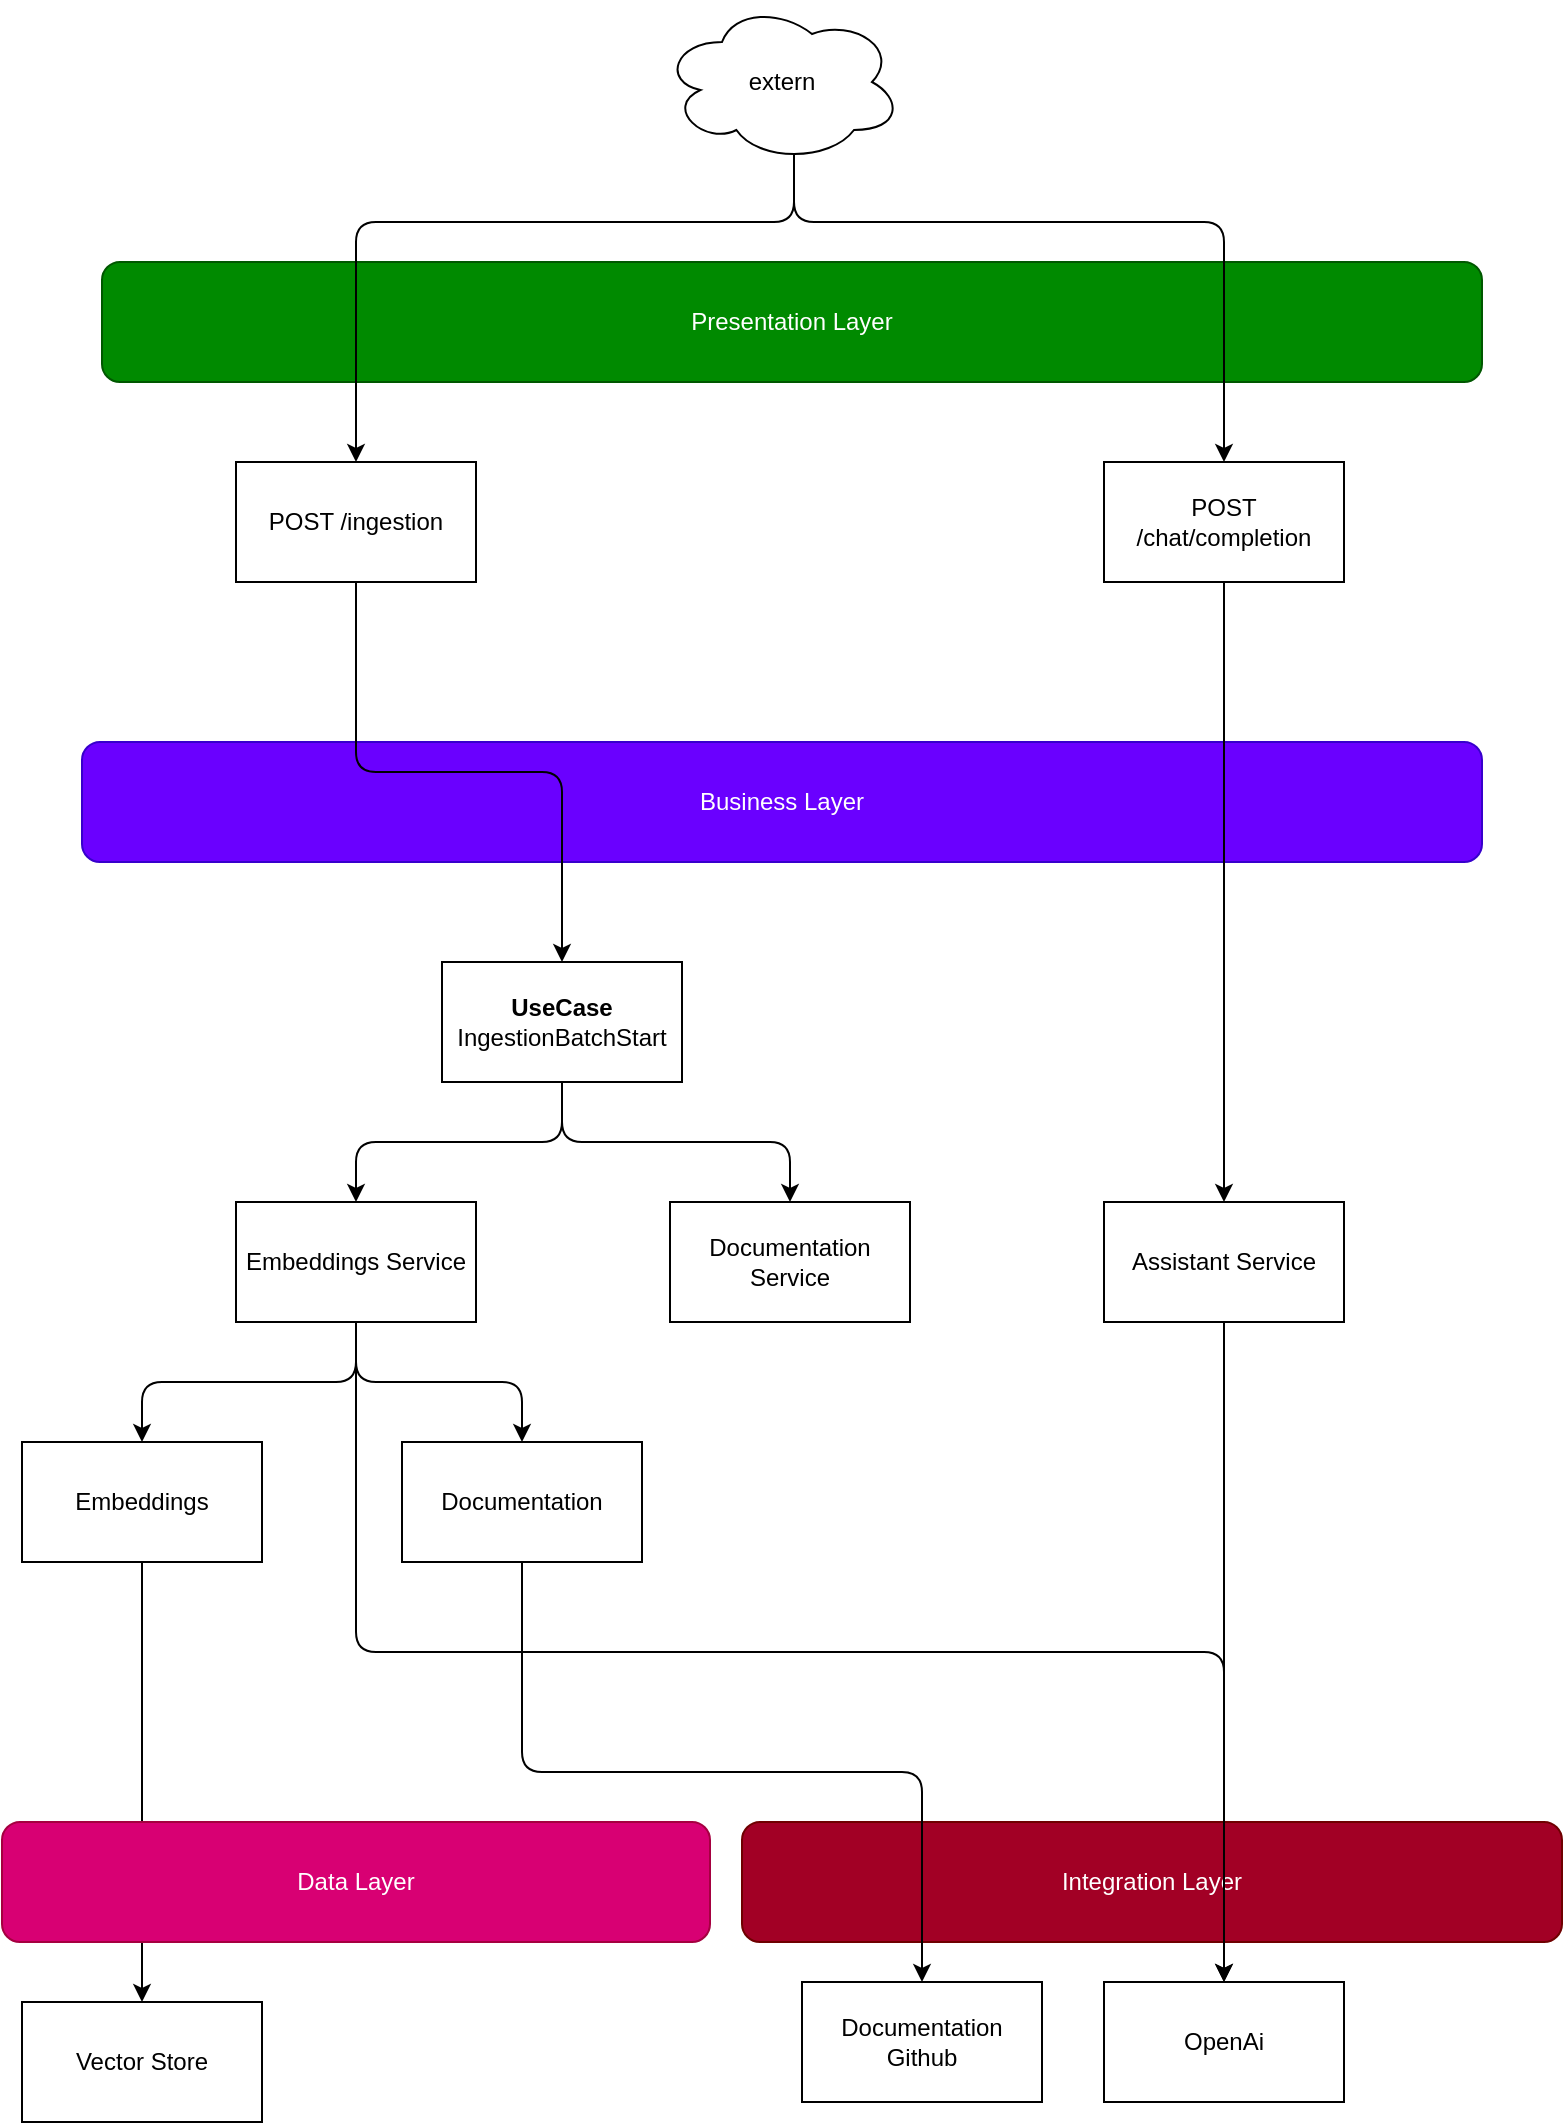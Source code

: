 <mxfile>
    <diagram id="NpHXHauq8hEOxeKpdhfb" name="Page-1">
        <mxGraphModel dx="1738" dy="925" grid="1" gridSize="10" guides="1" tooltips="1" connect="1" arrows="1" fold="1" page="1" pageScale="1" pageWidth="827" pageHeight="1169" math="0" shadow="0">
            <root>
                <mxCell id="0"/>
                <mxCell id="1" parent="0"/>
                <mxCell id="2" value="Presentation Layer" style="rounded=1;whiteSpace=wrap;html=1;fillColor=#008a00;fontColor=#ffffff;strokeColor=#005700;" vertex="1" parent="1">
                    <mxGeometry x="70" y="150" width="690" height="60" as="geometry"/>
                </mxCell>
                <mxCell id="3" value="Business Layer" style="rounded=1;whiteSpace=wrap;html=1;fillColor=#6a00ff;fontColor=#ffffff;strokeColor=#3700CC;" vertex="1" parent="1">
                    <mxGeometry x="60" y="390" width="700" height="60" as="geometry"/>
                </mxCell>
                <mxCell id="4" value="Integration Layer" style="rounded=1;whiteSpace=wrap;html=1;fillColor=#a20025;fontColor=#ffffff;strokeColor=#6F0000;" vertex="1" parent="1">
                    <mxGeometry x="390" y="930" width="410" height="60" as="geometry"/>
                </mxCell>
                <mxCell id="34" style="edgeStyle=orthogonalEdgeStyle;html=1;" edge="1" parent="1" source="5" target="7">
                    <mxGeometry relative="1" as="geometry"/>
                </mxCell>
                <mxCell id="5" value="POST /ingestion" style="rounded=0;whiteSpace=wrap;html=1;" vertex="1" parent="1">
                    <mxGeometry x="137" y="250" width="120" height="60" as="geometry"/>
                </mxCell>
                <mxCell id="57" style="edgeStyle=orthogonalEdgeStyle;html=1;exitX=0.55;exitY=0.95;exitDx=0;exitDy=0;exitPerimeter=0;entryX=0.5;entryY=0;entryDx=0;entryDy=0;" edge="1" parent="1" source="6" target="5">
                    <mxGeometry relative="1" as="geometry">
                        <Array as="points">
                            <mxPoint x="416" y="130"/>
                            <mxPoint x="197" y="130"/>
                        </Array>
                    </mxGeometry>
                </mxCell>
                <mxCell id="58" style="edgeStyle=orthogonalEdgeStyle;html=1;exitX=0.55;exitY=0.95;exitDx=0;exitDy=0;exitPerimeter=0;entryX=0.5;entryY=0;entryDx=0;entryDy=0;" edge="1" parent="1" source="6" target="30">
                    <mxGeometry relative="1" as="geometry">
                        <Array as="points">
                            <mxPoint x="416" y="130"/>
                            <mxPoint x="631" y="130"/>
                        </Array>
                    </mxGeometry>
                </mxCell>
                <mxCell id="6" value="extern" style="ellipse;shape=cloud;whiteSpace=wrap;html=1;" vertex="1" parent="1">
                    <mxGeometry x="350" y="20" width="120" height="80" as="geometry"/>
                </mxCell>
                <mxCell id="35" style="edgeStyle=orthogonalEdgeStyle;html=1;entryX=0.5;entryY=0;entryDx=0;entryDy=0;" edge="1" parent="1" source="7" target="8">
                    <mxGeometry relative="1" as="geometry"/>
                </mxCell>
                <mxCell id="36" style="edgeStyle=orthogonalEdgeStyle;html=1;entryX=0.5;entryY=0;entryDx=0;entryDy=0;" edge="1" parent="1" source="7" target="9">
                    <mxGeometry relative="1" as="geometry"/>
                </mxCell>
                <mxCell id="7" value="&lt;b&gt;UseCase&lt;/b&gt; IngestionBatchStart" style="rounded=0;whiteSpace=wrap;html=1;" vertex="1" parent="1">
                    <mxGeometry x="240" y="500" width="120" height="60" as="geometry"/>
                </mxCell>
                <mxCell id="17" style="edgeStyle=orthogonalEdgeStyle;html=1;exitX=0.5;exitY=1;exitDx=0;exitDy=0;entryX=0.5;entryY=0;entryDx=0;entryDy=0;" edge="1" parent="1" source="8" target="10">
                    <mxGeometry relative="1" as="geometry"/>
                </mxCell>
                <mxCell id="49" style="edgeStyle=orthogonalEdgeStyle;html=1;exitX=0.5;exitY=1;exitDx=0;exitDy=0;entryX=0.5;entryY=0;entryDx=0;entryDy=0;" edge="1" parent="1" source="8" target="48">
                    <mxGeometry relative="1" as="geometry"/>
                </mxCell>
                <mxCell id="56" style="edgeStyle=orthogonalEdgeStyle;html=1;exitX=0.5;exitY=1;exitDx=0;exitDy=0;entryX=0.5;entryY=0;entryDx=0;entryDy=0;" edge="1" parent="1" source="8" target="46">
                    <mxGeometry relative="1" as="geometry"/>
                </mxCell>
                <mxCell id="8" value="Embeddings Service" style="rounded=0;whiteSpace=wrap;html=1;" vertex="1" parent="1">
                    <mxGeometry x="137" y="620" width="120" height="60" as="geometry"/>
                </mxCell>
                <mxCell id="9" value="Documentation Service" style="rounded=0;whiteSpace=wrap;html=1;" vertex="1" parent="1">
                    <mxGeometry x="354" y="620" width="120" height="60" as="geometry"/>
                </mxCell>
                <mxCell id="47" style="edgeStyle=orthogonalEdgeStyle;html=1;" edge="1" parent="1" source="10" target="28">
                    <mxGeometry relative="1" as="geometry"/>
                </mxCell>
                <mxCell id="10" value="Embeddings" style="rounded=0;whiteSpace=wrap;html=1;" vertex="1" parent="1">
                    <mxGeometry x="30" y="740" width="120" height="60" as="geometry"/>
                </mxCell>
                <mxCell id="53" style="edgeStyle=orthogonalEdgeStyle;html=1;entryX=0.5;entryY=0;entryDx=0;entryDy=0;" edge="1" parent="1" source="12" target="46">
                    <mxGeometry relative="1" as="geometry"/>
                </mxCell>
                <mxCell id="12" value="Assistant Service" style="rounded=0;whiteSpace=wrap;html=1;" vertex="1" parent="1">
                    <mxGeometry x="571" y="620" width="120" height="60" as="geometry"/>
                </mxCell>
                <mxCell id="24" value="Data Layer" style="rounded=1;whiteSpace=wrap;html=1;fillColor=#d80073;fontColor=#ffffff;strokeColor=#A50040;" vertex="1" parent="1">
                    <mxGeometry x="20" y="930" width="354" height="60" as="geometry"/>
                </mxCell>
                <mxCell id="28" value="Vector Store" style="rounded=0;whiteSpace=wrap;html=1;" vertex="1" parent="1">
                    <mxGeometry x="30" y="1020" width="120" height="60" as="geometry"/>
                </mxCell>
                <mxCell id="29" value="Documentation Github" style="rounded=0;whiteSpace=wrap;html=1;" vertex="1" parent="1">
                    <mxGeometry x="420" y="1010" width="120" height="60" as="geometry"/>
                </mxCell>
                <mxCell id="37" style="edgeStyle=orthogonalEdgeStyle;html=1;" edge="1" parent="1" source="30" target="12">
                    <mxGeometry relative="1" as="geometry"/>
                </mxCell>
                <mxCell id="30" value="POST /chat/completion" style="rounded=0;whiteSpace=wrap;html=1;" vertex="1" parent="1">
                    <mxGeometry x="571" y="250" width="120" height="60" as="geometry"/>
                </mxCell>
                <mxCell id="46" value="OpenAi" style="rounded=0;whiteSpace=wrap;html=1;" vertex="1" parent="1">
                    <mxGeometry x="571" y="1010" width="120" height="60" as="geometry"/>
                </mxCell>
                <mxCell id="50" style="edgeStyle=orthogonalEdgeStyle;html=1;exitX=0.5;exitY=1;exitDx=0;exitDy=0;" edge="1" parent="1" source="48" target="29">
                    <mxGeometry relative="1" as="geometry"/>
                </mxCell>
                <mxCell id="48" value="Documentation" style="rounded=0;whiteSpace=wrap;html=1;" vertex="1" parent="1">
                    <mxGeometry x="220" y="740" width="120" height="60" as="geometry"/>
                </mxCell>
            </root>
        </mxGraphModel>
    </diagram>
</mxfile>